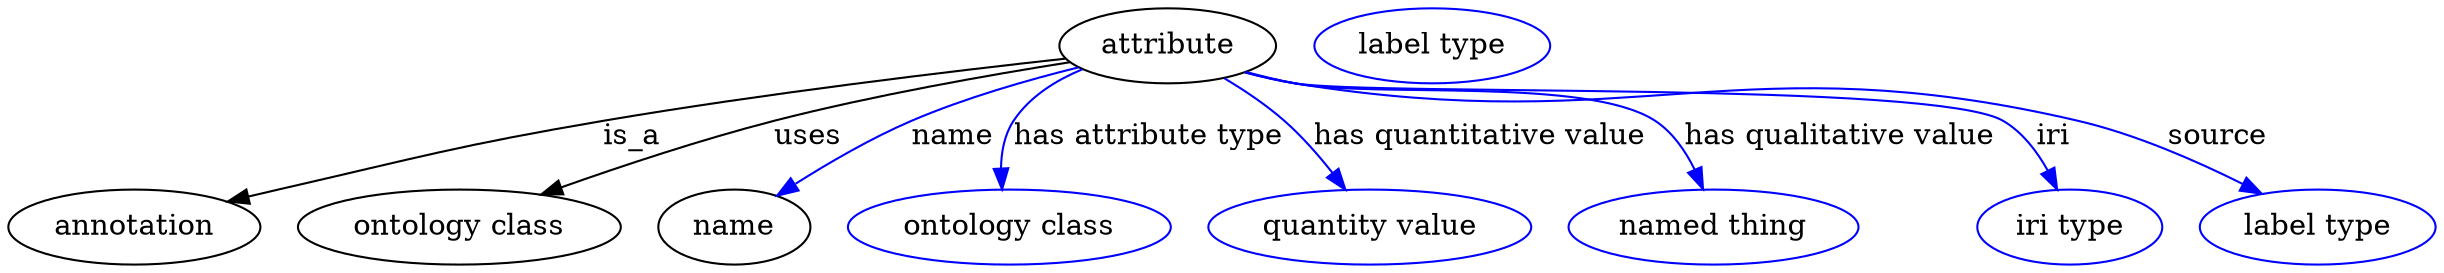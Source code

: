 digraph {
	graph [bb="0,0,1165,123"];
	node [label="\N"];
	attribute	 [height=0.5,
		label=attribute,
		pos="556.44,105",
		width=1.4443];
	annotation	 [height=0.5,
		pos="60.445,18",
		width=1.679];
	attribute -> annotation	 [label=is_a,
		lp="299.44,61.5",
		pos="e,105.94,29.993 506.82,99.58 452.34,93.358 362.38,82.28 285.44,69 216.04,57.02 199.01,52.107 130.44,36 125.73,34.893 120.85,33.71 \
115.95,32.5"];
	"ontology class"	 [height=0.5,
		pos="216.44,18",
		width=2.1484];
	attribute -> "ontology class"	 [label=uses,
		lp="383.94,61.5",
		pos="e,257,33.392 508.66,97.765 470.2,91.497 414.93,81.479 367.44,69 333.3,60.028 295.69,47.333 266.54,36.853"];
	name	 [height=0.5,
		pos="348.44,18",
		width=1.011];
	attribute -> name	 [color=blue,
		label=name,
		lp="453.44,61.5",
		pos="e,369.63,32.806 512.8,95.128 488.85,88.996 458.92,80.152 433.44,69 414.34,60.636 394.27,48.759 378.43,38.571",
		style=solid];
	"has attribute type"	 [color=blue,
		height=0.5,
		label="ontology class",
		pos="480.44,18",
		width=2.1484];
	attribute -> "has attribute type"	 [color=blue,
		label="has attribute type",
		lp="547.44,61.5",
		pos="e,476.79,36.378 515.04,94.016 502.48,88.581 490.02,80.602 482.44,69 478.18,62.472 476.61,54.405 476.39,46.629",
		style=solid];
	"has quantitative value"	 [color=blue,
		height=0.5,
		label="quantity value",
		pos="653.44,18",
		width=2.1484];
	attribute -> "has quantitative value"	 [color=blue,
		label="has quantitative value",
		lp="706.44,61.5",
		pos="e,641.05,36.207 584.2,89.621 593.63,83.769 603.94,76.652 612.44,69 620.55,61.707 628.35,52.711 634.92,44.316",
		style=solid];
	"has qualitative value"	 [color=blue,
		height=0.5,
		label="named thing",
		pos="818.44,18",
		width=1.9318];
	attribute -> "has qualitative value"	 [color=blue,
		label="has qualitative value",
		lp="878.94,61.5",
		pos="e,813.3,36.103 594.58,92.585 602.09,90.468 609.97,88.479 617.44,87 655.36,79.499 758.25,90.382 790.44,69 798.85,63.419 804.96,54.431 \
809.28,45.542",
		style=solid];
	iri	 [color=blue,
		height=0.5,
		label="iri type",
		pos="989.44,18",
		width=1.2277];
	attribute -> iri	 [color=blue,
		label=iri,
		lp="981.44,61.5",
		pos="e,983.24,35.857 593.87,92.463 601.59,90.301 609.72,88.326 617.44,87 654.73,80.603 924.84,88.179 957.44,69 966.77,63.515 973.79,54.129 \
978.83,44.893",
		style=solid];
	source	 [color=blue,
		height=0.5,
		label="label type",
		pos="1108.4,18",
		width=1.5707];
	attribute -> source	 [color=blue,
		label=source,
		lp="1060.9,61.5",
		pos="e,1080.6,33.839 593.86,92.432 601.58,90.272 609.71,88.306 617.44,87 782.41,59.126 830.65,107.57 993.44,69 1020.8,62.524 1049.7,49.681 \
1071.7,38.503",
		style=solid];
	attribute_name	 [color=blue,
		height=0.5,
		label="label type",
		pos="683.44,105",
		width=1.5707];
}
